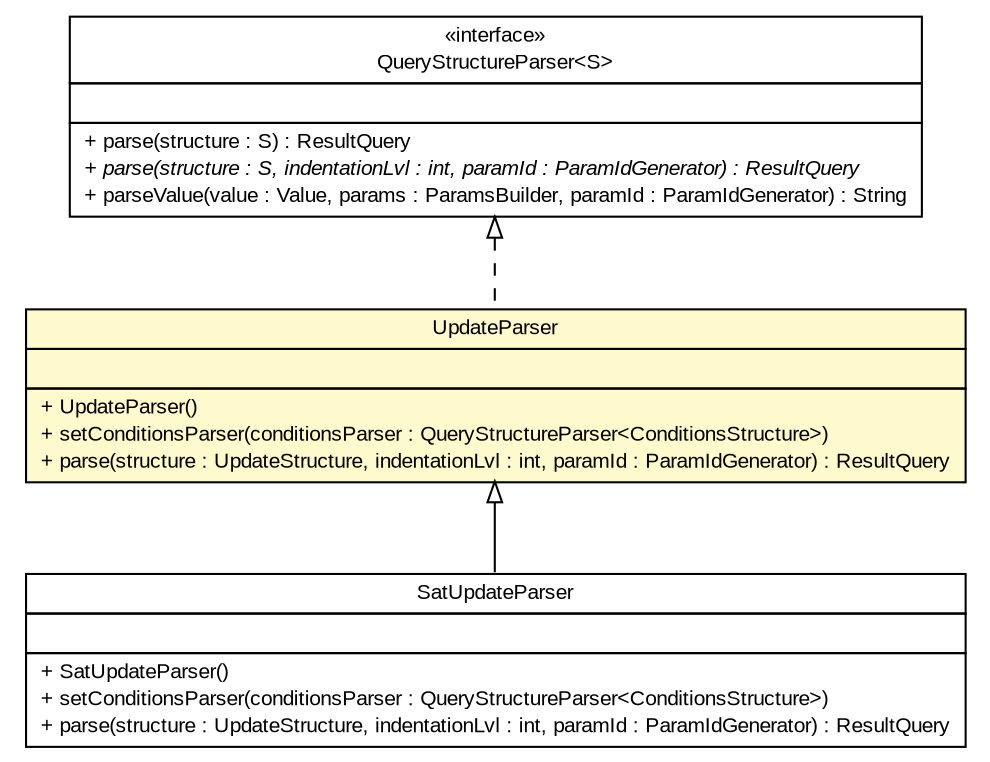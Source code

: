 #!/usr/local/bin/dot
#
# Class diagram 
# Generated by UMLGraph version R5_6 (http://www.umlgraph.org/)
#

digraph G {
	edge [fontname="arial",fontsize=10,labelfontname="arial",labelfontsize=10];
	node [fontname="arial",fontsize=10,shape=plaintext];
	nodesep=0.25;
	ranksep=0.5;
	// br.gov.to.sefaz.persistence.query.parser.QueryStructureParser<S>
	c16973 [label=<<table title="br.gov.to.sefaz.persistence.query.parser.QueryStructureParser" border="0" cellborder="1" cellspacing="0" cellpadding="2" port="p" href="../QueryStructureParser.html">
		<tr><td><table border="0" cellspacing="0" cellpadding="1">
<tr><td align="center" balign="center"> &#171;interface&#187; </td></tr>
<tr><td align="center" balign="center"> QueryStructureParser&lt;S&gt; </td></tr>
		</table></td></tr>
		<tr><td><table border="0" cellspacing="0" cellpadding="1">
<tr><td align="left" balign="left">  </td></tr>
		</table></td></tr>
		<tr><td><table border="0" cellspacing="0" cellpadding="1">
<tr><td align="left" balign="left"> + parse(structure : S) : ResultQuery </td></tr>
<tr><td align="left" balign="left"><font face="arial italic" point-size="10.0"> + parse(structure : S, indentationLvl : int, paramId : ParamIdGenerator) : ResultQuery </font></td></tr>
<tr><td align="left" balign="left"> + parseValue(value : Value, params : ParamsBuilder, paramId : ParamIdGenerator) : String </td></tr>
		</table></td></tr>
		</table>>, URL="../QueryStructureParser.html", fontname="arial", fontcolor="black", fontsize=10.0];
	// br.gov.to.sefaz.persistence.query.parser.update.UpdateParser
	c16977 [label=<<table title="br.gov.to.sefaz.persistence.query.parser.update.UpdateParser" border="0" cellborder="1" cellspacing="0" cellpadding="2" port="p" bgcolor="lemonChiffon" href="./UpdateParser.html">
		<tr><td><table border="0" cellspacing="0" cellpadding="1">
<tr><td align="center" balign="center"> UpdateParser </td></tr>
		</table></td></tr>
		<tr><td><table border="0" cellspacing="0" cellpadding="1">
<tr><td align="left" balign="left">  </td></tr>
		</table></td></tr>
		<tr><td><table border="0" cellspacing="0" cellpadding="1">
<tr><td align="left" balign="left"> + UpdateParser() </td></tr>
<tr><td align="left" balign="left"> + setConditionsParser(conditionsParser : QueryStructureParser&lt;ConditionsStructure&gt;) </td></tr>
<tr><td align="left" balign="left"> + parse(structure : UpdateStructure, indentationLvl : int, paramId : ParamIdGenerator) : ResultQuery </td></tr>
		</table></td></tr>
		</table>>, URL="./UpdateParser.html", fontname="arial", fontcolor="black", fontsize=10.0];
	// br.gov.to.sefaz.persistence.satquery.parser.update.SatUpdateParser
	c17015 [label=<<table title="br.gov.to.sefaz.persistence.satquery.parser.update.SatUpdateParser" border="0" cellborder="1" cellspacing="0" cellpadding="2" port="p" href="../../../satquery/parser/update/SatUpdateParser.html">
		<tr><td><table border="0" cellspacing="0" cellpadding="1">
<tr><td align="center" balign="center"> SatUpdateParser </td></tr>
		</table></td></tr>
		<tr><td><table border="0" cellspacing="0" cellpadding="1">
<tr><td align="left" balign="left">  </td></tr>
		</table></td></tr>
		<tr><td><table border="0" cellspacing="0" cellpadding="1">
<tr><td align="left" balign="left"> + SatUpdateParser() </td></tr>
<tr><td align="left" balign="left"> + setConditionsParser(conditionsParser : QueryStructureParser&lt;ConditionsStructure&gt;) </td></tr>
<tr><td align="left" balign="left"> + parse(structure : UpdateStructure, indentationLvl : int, paramId : ParamIdGenerator) : ResultQuery </td></tr>
		</table></td></tr>
		</table>>, URL="../../../satquery/parser/update/SatUpdateParser.html", fontname="arial", fontcolor="black", fontsize=10.0];
	//br.gov.to.sefaz.persistence.query.parser.update.UpdateParser implements br.gov.to.sefaz.persistence.query.parser.QueryStructureParser<S>
	c16973:p -> c16977:p [dir=back,arrowtail=empty,style=dashed];
	//br.gov.to.sefaz.persistence.satquery.parser.update.SatUpdateParser extends br.gov.to.sefaz.persistence.query.parser.update.UpdateParser
	c16977:p -> c17015:p [dir=back,arrowtail=empty];
}


